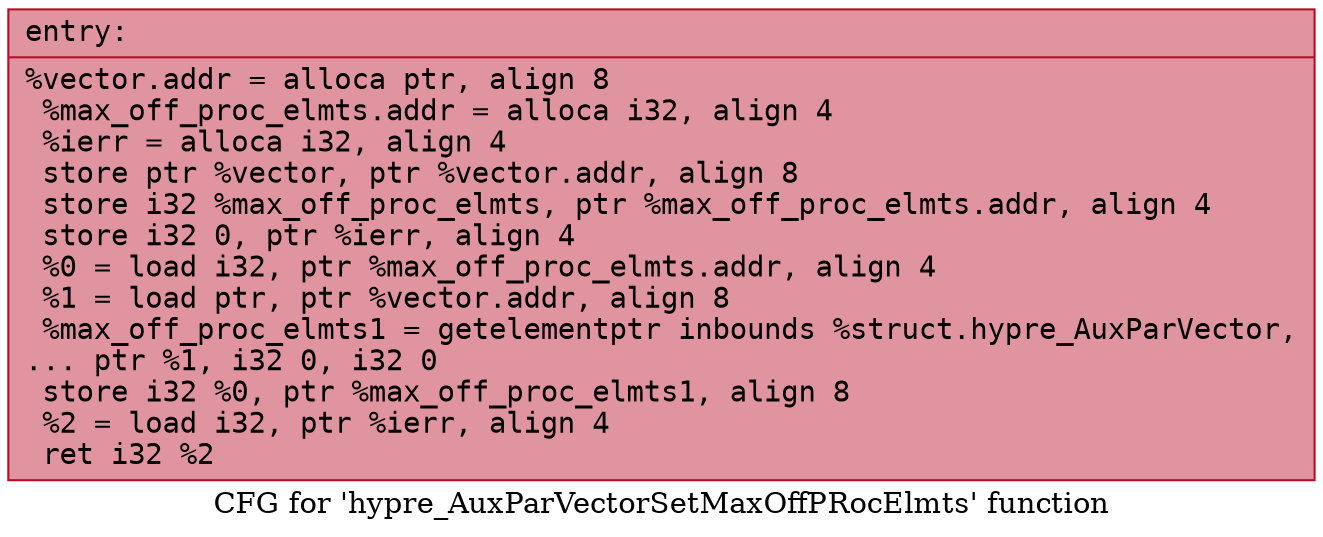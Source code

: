 digraph "CFG for 'hypre_AuxParVectorSetMaxOffPRocElmts' function" {
	label="CFG for 'hypre_AuxParVectorSetMaxOffPRocElmts' function";

	Node0x55a585fb87c0 [shape=record,color="#b70d28ff", style=filled, fillcolor="#b70d2870" fontname="Courier",label="{entry:\l|  %vector.addr = alloca ptr, align 8\l  %max_off_proc_elmts.addr = alloca i32, align 4\l  %ierr = alloca i32, align 4\l  store ptr %vector, ptr %vector.addr, align 8\l  store i32 %max_off_proc_elmts, ptr %max_off_proc_elmts.addr, align 4\l  store i32 0, ptr %ierr, align 4\l  %0 = load i32, ptr %max_off_proc_elmts.addr, align 4\l  %1 = load ptr, ptr %vector.addr, align 8\l  %max_off_proc_elmts1 = getelementptr inbounds %struct.hypre_AuxParVector,\l... ptr %1, i32 0, i32 0\l  store i32 %0, ptr %max_off_proc_elmts1, align 8\l  %2 = load i32, ptr %ierr, align 4\l  ret i32 %2\l}"];
}
